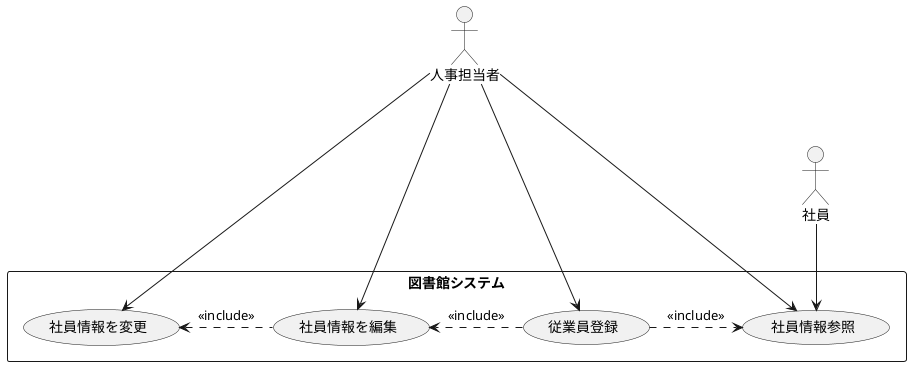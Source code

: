 @startuml ユースケース図
' left to right direction
actor 人事担当者
actor 社員
rectangle 図書館システム{
usecase 従業員登録
usecase 社員情報を変更
usecase 社員情報参照
usecase 社員情報を編集
}
社員 --> 社員情報参照
人事担当者 ---> 社員情報を編集
人事担当者 --> 従業員登録
人事担当者 ---> 社員情報参照
人事担当者 ---> 社員情報を変更
社員情報を変更 <. 社員情報を編集 : << include >>
従業員登録 .> 社員情報参照 : << include >>
従業員登録 .> 社員情報を編集 : << include >>